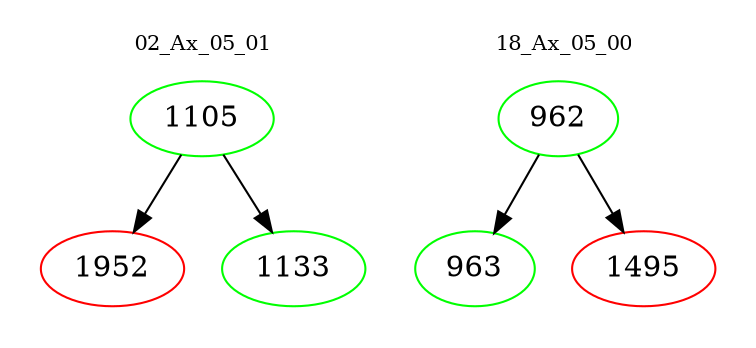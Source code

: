 digraph{
subgraph cluster_0 {
color = white
label = "02_Ax_05_01";
fontsize=10;
T0_1105 [label="1105", color="green"]
T0_1105 -> T0_1952 [color="black"]
T0_1952 [label="1952", color="red"]
T0_1105 -> T0_1133 [color="black"]
T0_1133 [label="1133", color="green"]
}
subgraph cluster_1 {
color = white
label = "18_Ax_05_00";
fontsize=10;
T1_962 [label="962", color="green"]
T1_962 -> T1_963 [color="black"]
T1_963 [label="963", color="green"]
T1_962 -> T1_1495 [color="black"]
T1_1495 [label="1495", color="red"]
}
}
